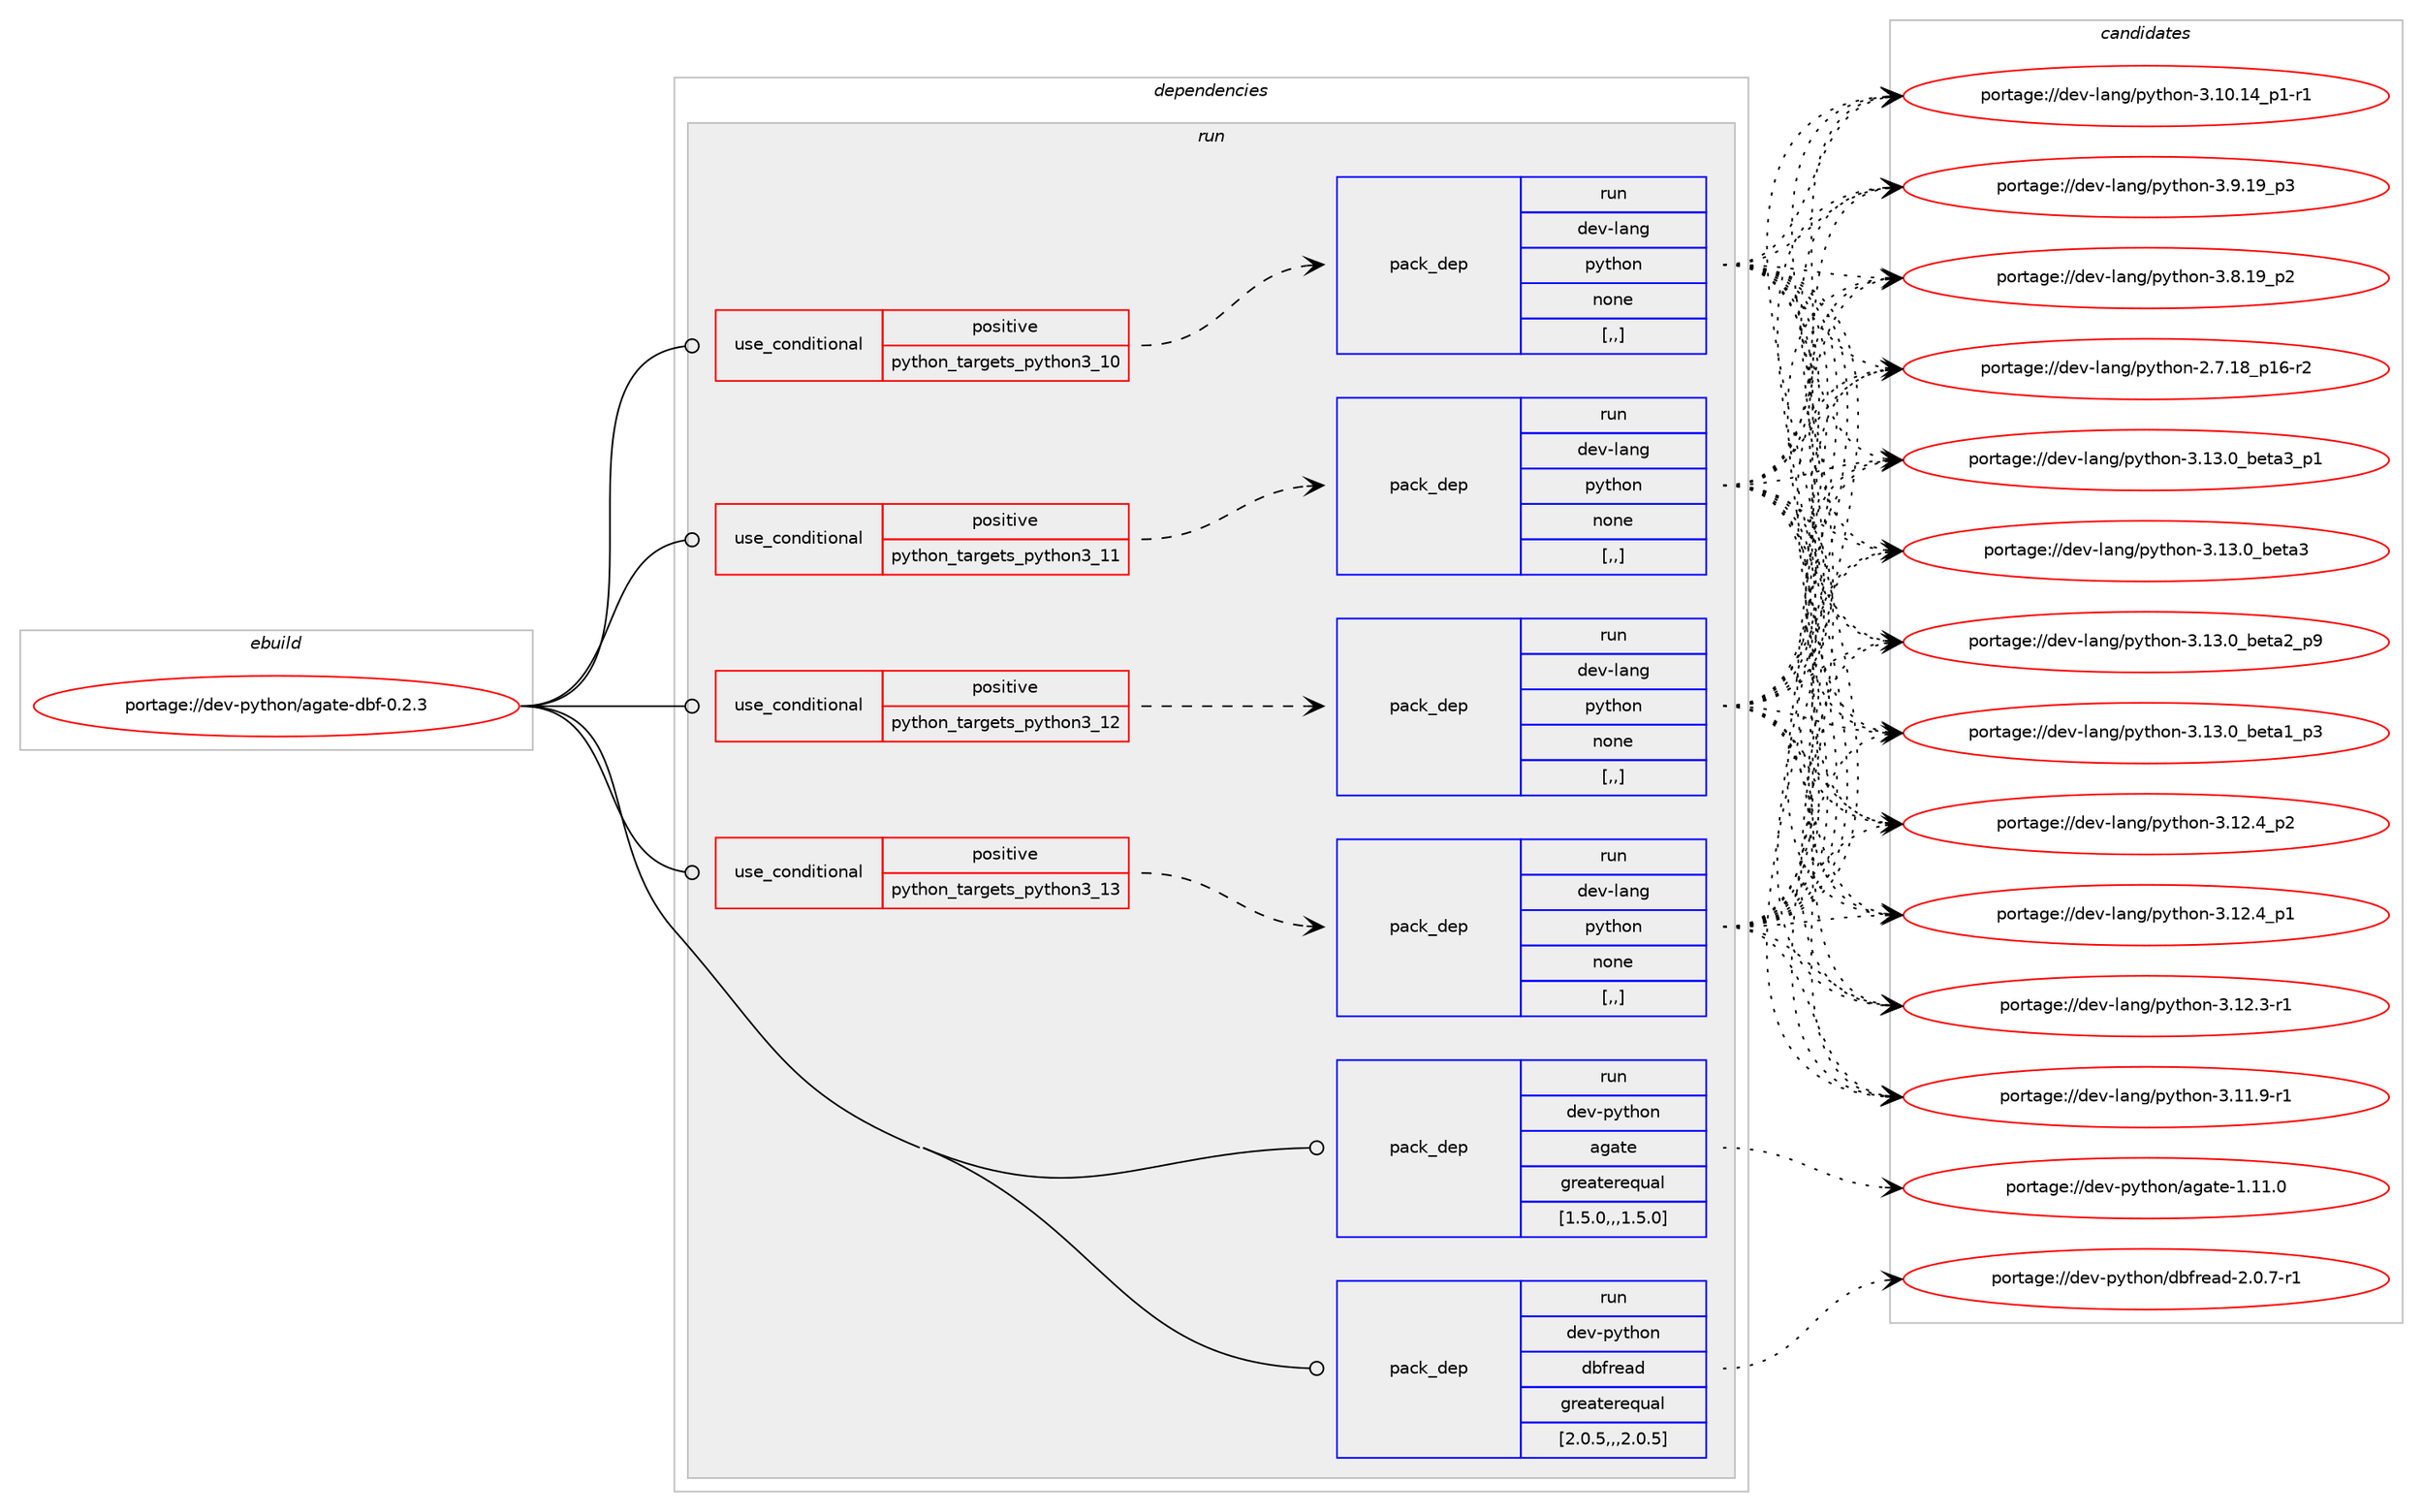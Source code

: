 digraph prolog {

# *************
# Graph options
# *************

newrank=true;
concentrate=true;
compound=true;
graph [rankdir=LR,fontname=Helvetica,fontsize=10,ranksep=1.5];#, ranksep=2.5, nodesep=0.2];
edge  [arrowhead=vee];
node  [fontname=Helvetica,fontsize=10];

# **********
# The ebuild
# **********

subgraph cluster_leftcol {
color=gray;
label=<<i>ebuild</i>>;
id [label="portage://dev-python/agate-dbf-0.2.3", color=red, width=4, href="../dev-python/agate-dbf-0.2.3.svg"];
}

# ****************
# The dependencies
# ****************

subgraph cluster_midcol {
color=gray;
label=<<i>dependencies</i>>;
subgraph cluster_compile {
fillcolor="#eeeeee";
style=filled;
label=<<i>compile</i>>;
}
subgraph cluster_compileandrun {
fillcolor="#eeeeee";
style=filled;
label=<<i>compile and run</i>>;
}
subgraph cluster_run {
fillcolor="#eeeeee";
style=filled;
label=<<i>run</i>>;
subgraph cond30687 {
dependency141223 [label=<<TABLE BORDER="0" CELLBORDER="1" CELLSPACING="0" CELLPADDING="4"><TR><TD ROWSPAN="3" CELLPADDING="10">use_conditional</TD></TR><TR><TD>positive</TD></TR><TR><TD>python_targets_python3_10</TD></TR></TABLE>>, shape=none, color=red];
subgraph pack109293 {
dependency141224 [label=<<TABLE BORDER="0" CELLBORDER="1" CELLSPACING="0" CELLPADDING="4" WIDTH="220"><TR><TD ROWSPAN="6" CELLPADDING="30">pack_dep</TD></TR><TR><TD WIDTH="110">run</TD></TR><TR><TD>dev-lang</TD></TR><TR><TD>python</TD></TR><TR><TD>none</TD></TR><TR><TD>[,,]</TD></TR></TABLE>>, shape=none, color=blue];
}
dependency141223:e -> dependency141224:w [weight=20,style="dashed",arrowhead="vee"];
}
id:e -> dependency141223:w [weight=20,style="solid",arrowhead="odot"];
subgraph cond30688 {
dependency141225 [label=<<TABLE BORDER="0" CELLBORDER="1" CELLSPACING="0" CELLPADDING="4"><TR><TD ROWSPAN="3" CELLPADDING="10">use_conditional</TD></TR><TR><TD>positive</TD></TR><TR><TD>python_targets_python3_11</TD></TR></TABLE>>, shape=none, color=red];
subgraph pack109294 {
dependency141226 [label=<<TABLE BORDER="0" CELLBORDER="1" CELLSPACING="0" CELLPADDING="4" WIDTH="220"><TR><TD ROWSPAN="6" CELLPADDING="30">pack_dep</TD></TR><TR><TD WIDTH="110">run</TD></TR><TR><TD>dev-lang</TD></TR><TR><TD>python</TD></TR><TR><TD>none</TD></TR><TR><TD>[,,]</TD></TR></TABLE>>, shape=none, color=blue];
}
dependency141225:e -> dependency141226:w [weight=20,style="dashed",arrowhead="vee"];
}
id:e -> dependency141225:w [weight=20,style="solid",arrowhead="odot"];
subgraph cond30689 {
dependency141227 [label=<<TABLE BORDER="0" CELLBORDER="1" CELLSPACING="0" CELLPADDING="4"><TR><TD ROWSPAN="3" CELLPADDING="10">use_conditional</TD></TR><TR><TD>positive</TD></TR><TR><TD>python_targets_python3_12</TD></TR></TABLE>>, shape=none, color=red];
subgraph pack109295 {
dependency141228 [label=<<TABLE BORDER="0" CELLBORDER="1" CELLSPACING="0" CELLPADDING="4" WIDTH="220"><TR><TD ROWSPAN="6" CELLPADDING="30">pack_dep</TD></TR><TR><TD WIDTH="110">run</TD></TR><TR><TD>dev-lang</TD></TR><TR><TD>python</TD></TR><TR><TD>none</TD></TR><TR><TD>[,,]</TD></TR></TABLE>>, shape=none, color=blue];
}
dependency141227:e -> dependency141228:w [weight=20,style="dashed",arrowhead="vee"];
}
id:e -> dependency141227:w [weight=20,style="solid",arrowhead="odot"];
subgraph cond30690 {
dependency141229 [label=<<TABLE BORDER="0" CELLBORDER="1" CELLSPACING="0" CELLPADDING="4"><TR><TD ROWSPAN="3" CELLPADDING="10">use_conditional</TD></TR><TR><TD>positive</TD></TR><TR><TD>python_targets_python3_13</TD></TR></TABLE>>, shape=none, color=red];
subgraph pack109296 {
dependency141230 [label=<<TABLE BORDER="0" CELLBORDER="1" CELLSPACING="0" CELLPADDING="4" WIDTH="220"><TR><TD ROWSPAN="6" CELLPADDING="30">pack_dep</TD></TR><TR><TD WIDTH="110">run</TD></TR><TR><TD>dev-lang</TD></TR><TR><TD>python</TD></TR><TR><TD>none</TD></TR><TR><TD>[,,]</TD></TR></TABLE>>, shape=none, color=blue];
}
dependency141229:e -> dependency141230:w [weight=20,style="dashed",arrowhead="vee"];
}
id:e -> dependency141229:w [weight=20,style="solid",arrowhead="odot"];
subgraph pack109297 {
dependency141231 [label=<<TABLE BORDER="0" CELLBORDER="1" CELLSPACING="0" CELLPADDING="4" WIDTH="220"><TR><TD ROWSPAN="6" CELLPADDING="30">pack_dep</TD></TR><TR><TD WIDTH="110">run</TD></TR><TR><TD>dev-python</TD></TR><TR><TD>agate</TD></TR><TR><TD>greaterequal</TD></TR><TR><TD>[1.5.0,,,1.5.0]</TD></TR></TABLE>>, shape=none, color=blue];
}
id:e -> dependency141231:w [weight=20,style="solid",arrowhead="odot"];
subgraph pack109298 {
dependency141232 [label=<<TABLE BORDER="0" CELLBORDER="1" CELLSPACING="0" CELLPADDING="4" WIDTH="220"><TR><TD ROWSPAN="6" CELLPADDING="30">pack_dep</TD></TR><TR><TD WIDTH="110">run</TD></TR><TR><TD>dev-python</TD></TR><TR><TD>dbfread</TD></TR><TR><TD>greaterequal</TD></TR><TR><TD>[2.0.5,,,2.0.5]</TD></TR></TABLE>>, shape=none, color=blue];
}
id:e -> dependency141232:w [weight=20,style="solid",arrowhead="odot"];
}
}

# **************
# The candidates
# **************

subgraph cluster_choices {
rank=same;
color=gray;
label=<<i>candidates</i>>;

subgraph choice109293 {
color=black;
nodesep=1;
choice10010111845108971101034711212111610411111045514649514648959810111697519511249 [label="portage://dev-lang/python-3.13.0_beta3_p1", color=red, width=4,href="../dev-lang/python-3.13.0_beta3_p1.svg"];
choice1001011184510897110103471121211161041111104551464951464895981011169751 [label="portage://dev-lang/python-3.13.0_beta3", color=red, width=4,href="../dev-lang/python-3.13.0_beta3.svg"];
choice10010111845108971101034711212111610411111045514649514648959810111697509511257 [label="portage://dev-lang/python-3.13.0_beta2_p9", color=red, width=4,href="../dev-lang/python-3.13.0_beta2_p9.svg"];
choice10010111845108971101034711212111610411111045514649514648959810111697499511251 [label="portage://dev-lang/python-3.13.0_beta1_p3", color=red, width=4,href="../dev-lang/python-3.13.0_beta1_p3.svg"];
choice100101118451089711010347112121116104111110455146495046529511250 [label="portage://dev-lang/python-3.12.4_p2", color=red, width=4,href="../dev-lang/python-3.12.4_p2.svg"];
choice100101118451089711010347112121116104111110455146495046529511249 [label="portage://dev-lang/python-3.12.4_p1", color=red, width=4,href="../dev-lang/python-3.12.4_p1.svg"];
choice100101118451089711010347112121116104111110455146495046514511449 [label="portage://dev-lang/python-3.12.3-r1", color=red, width=4,href="../dev-lang/python-3.12.3-r1.svg"];
choice100101118451089711010347112121116104111110455146494946574511449 [label="portage://dev-lang/python-3.11.9-r1", color=red, width=4,href="../dev-lang/python-3.11.9-r1.svg"];
choice100101118451089711010347112121116104111110455146494846495295112494511449 [label="portage://dev-lang/python-3.10.14_p1-r1", color=red, width=4,href="../dev-lang/python-3.10.14_p1-r1.svg"];
choice100101118451089711010347112121116104111110455146574649579511251 [label="portage://dev-lang/python-3.9.19_p3", color=red, width=4,href="../dev-lang/python-3.9.19_p3.svg"];
choice100101118451089711010347112121116104111110455146564649579511250 [label="portage://dev-lang/python-3.8.19_p2", color=red, width=4,href="../dev-lang/python-3.8.19_p2.svg"];
choice100101118451089711010347112121116104111110455046554649569511249544511450 [label="portage://dev-lang/python-2.7.18_p16-r2", color=red, width=4,href="../dev-lang/python-2.7.18_p16-r2.svg"];
dependency141224:e -> choice10010111845108971101034711212111610411111045514649514648959810111697519511249:w [style=dotted,weight="100"];
dependency141224:e -> choice1001011184510897110103471121211161041111104551464951464895981011169751:w [style=dotted,weight="100"];
dependency141224:e -> choice10010111845108971101034711212111610411111045514649514648959810111697509511257:w [style=dotted,weight="100"];
dependency141224:e -> choice10010111845108971101034711212111610411111045514649514648959810111697499511251:w [style=dotted,weight="100"];
dependency141224:e -> choice100101118451089711010347112121116104111110455146495046529511250:w [style=dotted,weight="100"];
dependency141224:e -> choice100101118451089711010347112121116104111110455146495046529511249:w [style=dotted,weight="100"];
dependency141224:e -> choice100101118451089711010347112121116104111110455146495046514511449:w [style=dotted,weight="100"];
dependency141224:e -> choice100101118451089711010347112121116104111110455146494946574511449:w [style=dotted,weight="100"];
dependency141224:e -> choice100101118451089711010347112121116104111110455146494846495295112494511449:w [style=dotted,weight="100"];
dependency141224:e -> choice100101118451089711010347112121116104111110455146574649579511251:w [style=dotted,weight="100"];
dependency141224:e -> choice100101118451089711010347112121116104111110455146564649579511250:w [style=dotted,weight="100"];
dependency141224:e -> choice100101118451089711010347112121116104111110455046554649569511249544511450:w [style=dotted,weight="100"];
}
subgraph choice109294 {
color=black;
nodesep=1;
choice10010111845108971101034711212111610411111045514649514648959810111697519511249 [label="portage://dev-lang/python-3.13.0_beta3_p1", color=red, width=4,href="../dev-lang/python-3.13.0_beta3_p1.svg"];
choice1001011184510897110103471121211161041111104551464951464895981011169751 [label="portage://dev-lang/python-3.13.0_beta3", color=red, width=4,href="../dev-lang/python-3.13.0_beta3.svg"];
choice10010111845108971101034711212111610411111045514649514648959810111697509511257 [label="portage://dev-lang/python-3.13.0_beta2_p9", color=red, width=4,href="../dev-lang/python-3.13.0_beta2_p9.svg"];
choice10010111845108971101034711212111610411111045514649514648959810111697499511251 [label="portage://dev-lang/python-3.13.0_beta1_p3", color=red, width=4,href="../dev-lang/python-3.13.0_beta1_p3.svg"];
choice100101118451089711010347112121116104111110455146495046529511250 [label="portage://dev-lang/python-3.12.4_p2", color=red, width=4,href="../dev-lang/python-3.12.4_p2.svg"];
choice100101118451089711010347112121116104111110455146495046529511249 [label="portage://dev-lang/python-3.12.4_p1", color=red, width=4,href="../dev-lang/python-3.12.4_p1.svg"];
choice100101118451089711010347112121116104111110455146495046514511449 [label="portage://dev-lang/python-3.12.3-r1", color=red, width=4,href="../dev-lang/python-3.12.3-r1.svg"];
choice100101118451089711010347112121116104111110455146494946574511449 [label="portage://dev-lang/python-3.11.9-r1", color=red, width=4,href="../dev-lang/python-3.11.9-r1.svg"];
choice100101118451089711010347112121116104111110455146494846495295112494511449 [label="portage://dev-lang/python-3.10.14_p1-r1", color=red, width=4,href="../dev-lang/python-3.10.14_p1-r1.svg"];
choice100101118451089711010347112121116104111110455146574649579511251 [label="portage://dev-lang/python-3.9.19_p3", color=red, width=4,href="../dev-lang/python-3.9.19_p3.svg"];
choice100101118451089711010347112121116104111110455146564649579511250 [label="portage://dev-lang/python-3.8.19_p2", color=red, width=4,href="../dev-lang/python-3.8.19_p2.svg"];
choice100101118451089711010347112121116104111110455046554649569511249544511450 [label="portage://dev-lang/python-2.7.18_p16-r2", color=red, width=4,href="../dev-lang/python-2.7.18_p16-r2.svg"];
dependency141226:e -> choice10010111845108971101034711212111610411111045514649514648959810111697519511249:w [style=dotted,weight="100"];
dependency141226:e -> choice1001011184510897110103471121211161041111104551464951464895981011169751:w [style=dotted,weight="100"];
dependency141226:e -> choice10010111845108971101034711212111610411111045514649514648959810111697509511257:w [style=dotted,weight="100"];
dependency141226:e -> choice10010111845108971101034711212111610411111045514649514648959810111697499511251:w [style=dotted,weight="100"];
dependency141226:e -> choice100101118451089711010347112121116104111110455146495046529511250:w [style=dotted,weight="100"];
dependency141226:e -> choice100101118451089711010347112121116104111110455146495046529511249:w [style=dotted,weight="100"];
dependency141226:e -> choice100101118451089711010347112121116104111110455146495046514511449:w [style=dotted,weight="100"];
dependency141226:e -> choice100101118451089711010347112121116104111110455146494946574511449:w [style=dotted,weight="100"];
dependency141226:e -> choice100101118451089711010347112121116104111110455146494846495295112494511449:w [style=dotted,weight="100"];
dependency141226:e -> choice100101118451089711010347112121116104111110455146574649579511251:w [style=dotted,weight="100"];
dependency141226:e -> choice100101118451089711010347112121116104111110455146564649579511250:w [style=dotted,weight="100"];
dependency141226:e -> choice100101118451089711010347112121116104111110455046554649569511249544511450:w [style=dotted,weight="100"];
}
subgraph choice109295 {
color=black;
nodesep=1;
choice10010111845108971101034711212111610411111045514649514648959810111697519511249 [label="portage://dev-lang/python-3.13.0_beta3_p1", color=red, width=4,href="../dev-lang/python-3.13.0_beta3_p1.svg"];
choice1001011184510897110103471121211161041111104551464951464895981011169751 [label="portage://dev-lang/python-3.13.0_beta3", color=red, width=4,href="../dev-lang/python-3.13.0_beta3.svg"];
choice10010111845108971101034711212111610411111045514649514648959810111697509511257 [label="portage://dev-lang/python-3.13.0_beta2_p9", color=red, width=4,href="../dev-lang/python-3.13.0_beta2_p9.svg"];
choice10010111845108971101034711212111610411111045514649514648959810111697499511251 [label="portage://dev-lang/python-3.13.0_beta1_p3", color=red, width=4,href="../dev-lang/python-3.13.0_beta1_p3.svg"];
choice100101118451089711010347112121116104111110455146495046529511250 [label="portage://dev-lang/python-3.12.4_p2", color=red, width=4,href="../dev-lang/python-3.12.4_p2.svg"];
choice100101118451089711010347112121116104111110455146495046529511249 [label="portage://dev-lang/python-3.12.4_p1", color=red, width=4,href="../dev-lang/python-3.12.4_p1.svg"];
choice100101118451089711010347112121116104111110455146495046514511449 [label="portage://dev-lang/python-3.12.3-r1", color=red, width=4,href="../dev-lang/python-3.12.3-r1.svg"];
choice100101118451089711010347112121116104111110455146494946574511449 [label="portage://dev-lang/python-3.11.9-r1", color=red, width=4,href="../dev-lang/python-3.11.9-r1.svg"];
choice100101118451089711010347112121116104111110455146494846495295112494511449 [label="portage://dev-lang/python-3.10.14_p1-r1", color=red, width=4,href="../dev-lang/python-3.10.14_p1-r1.svg"];
choice100101118451089711010347112121116104111110455146574649579511251 [label="portage://dev-lang/python-3.9.19_p3", color=red, width=4,href="../dev-lang/python-3.9.19_p3.svg"];
choice100101118451089711010347112121116104111110455146564649579511250 [label="portage://dev-lang/python-3.8.19_p2", color=red, width=4,href="../dev-lang/python-3.8.19_p2.svg"];
choice100101118451089711010347112121116104111110455046554649569511249544511450 [label="portage://dev-lang/python-2.7.18_p16-r2", color=red, width=4,href="../dev-lang/python-2.7.18_p16-r2.svg"];
dependency141228:e -> choice10010111845108971101034711212111610411111045514649514648959810111697519511249:w [style=dotted,weight="100"];
dependency141228:e -> choice1001011184510897110103471121211161041111104551464951464895981011169751:w [style=dotted,weight="100"];
dependency141228:e -> choice10010111845108971101034711212111610411111045514649514648959810111697509511257:w [style=dotted,weight="100"];
dependency141228:e -> choice10010111845108971101034711212111610411111045514649514648959810111697499511251:w [style=dotted,weight="100"];
dependency141228:e -> choice100101118451089711010347112121116104111110455146495046529511250:w [style=dotted,weight="100"];
dependency141228:e -> choice100101118451089711010347112121116104111110455146495046529511249:w [style=dotted,weight="100"];
dependency141228:e -> choice100101118451089711010347112121116104111110455146495046514511449:w [style=dotted,weight="100"];
dependency141228:e -> choice100101118451089711010347112121116104111110455146494946574511449:w [style=dotted,weight="100"];
dependency141228:e -> choice100101118451089711010347112121116104111110455146494846495295112494511449:w [style=dotted,weight="100"];
dependency141228:e -> choice100101118451089711010347112121116104111110455146574649579511251:w [style=dotted,weight="100"];
dependency141228:e -> choice100101118451089711010347112121116104111110455146564649579511250:w [style=dotted,weight="100"];
dependency141228:e -> choice100101118451089711010347112121116104111110455046554649569511249544511450:w [style=dotted,weight="100"];
}
subgraph choice109296 {
color=black;
nodesep=1;
choice10010111845108971101034711212111610411111045514649514648959810111697519511249 [label="portage://dev-lang/python-3.13.0_beta3_p1", color=red, width=4,href="../dev-lang/python-3.13.0_beta3_p1.svg"];
choice1001011184510897110103471121211161041111104551464951464895981011169751 [label="portage://dev-lang/python-3.13.0_beta3", color=red, width=4,href="../dev-lang/python-3.13.0_beta3.svg"];
choice10010111845108971101034711212111610411111045514649514648959810111697509511257 [label="portage://dev-lang/python-3.13.0_beta2_p9", color=red, width=4,href="../dev-lang/python-3.13.0_beta2_p9.svg"];
choice10010111845108971101034711212111610411111045514649514648959810111697499511251 [label="portage://dev-lang/python-3.13.0_beta1_p3", color=red, width=4,href="../dev-lang/python-3.13.0_beta1_p3.svg"];
choice100101118451089711010347112121116104111110455146495046529511250 [label="portage://dev-lang/python-3.12.4_p2", color=red, width=4,href="../dev-lang/python-3.12.4_p2.svg"];
choice100101118451089711010347112121116104111110455146495046529511249 [label="portage://dev-lang/python-3.12.4_p1", color=red, width=4,href="../dev-lang/python-3.12.4_p1.svg"];
choice100101118451089711010347112121116104111110455146495046514511449 [label="portage://dev-lang/python-3.12.3-r1", color=red, width=4,href="../dev-lang/python-3.12.3-r1.svg"];
choice100101118451089711010347112121116104111110455146494946574511449 [label="portage://dev-lang/python-3.11.9-r1", color=red, width=4,href="../dev-lang/python-3.11.9-r1.svg"];
choice100101118451089711010347112121116104111110455146494846495295112494511449 [label="portage://dev-lang/python-3.10.14_p1-r1", color=red, width=4,href="../dev-lang/python-3.10.14_p1-r1.svg"];
choice100101118451089711010347112121116104111110455146574649579511251 [label="portage://dev-lang/python-3.9.19_p3", color=red, width=4,href="../dev-lang/python-3.9.19_p3.svg"];
choice100101118451089711010347112121116104111110455146564649579511250 [label="portage://dev-lang/python-3.8.19_p2", color=red, width=4,href="../dev-lang/python-3.8.19_p2.svg"];
choice100101118451089711010347112121116104111110455046554649569511249544511450 [label="portage://dev-lang/python-2.7.18_p16-r2", color=red, width=4,href="../dev-lang/python-2.7.18_p16-r2.svg"];
dependency141230:e -> choice10010111845108971101034711212111610411111045514649514648959810111697519511249:w [style=dotted,weight="100"];
dependency141230:e -> choice1001011184510897110103471121211161041111104551464951464895981011169751:w [style=dotted,weight="100"];
dependency141230:e -> choice10010111845108971101034711212111610411111045514649514648959810111697509511257:w [style=dotted,weight="100"];
dependency141230:e -> choice10010111845108971101034711212111610411111045514649514648959810111697499511251:w [style=dotted,weight="100"];
dependency141230:e -> choice100101118451089711010347112121116104111110455146495046529511250:w [style=dotted,weight="100"];
dependency141230:e -> choice100101118451089711010347112121116104111110455146495046529511249:w [style=dotted,weight="100"];
dependency141230:e -> choice100101118451089711010347112121116104111110455146495046514511449:w [style=dotted,weight="100"];
dependency141230:e -> choice100101118451089711010347112121116104111110455146494946574511449:w [style=dotted,weight="100"];
dependency141230:e -> choice100101118451089711010347112121116104111110455146494846495295112494511449:w [style=dotted,weight="100"];
dependency141230:e -> choice100101118451089711010347112121116104111110455146574649579511251:w [style=dotted,weight="100"];
dependency141230:e -> choice100101118451089711010347112121116104111110455146564649579511250:w [style=dotted,weight="100"];
dependency141230:e -> choice100101118451089711010347112121116104111110455046554649569511249544511450:w [style=dotted,weight="100"];
}
subgraph choice109297 {
color=black;
nodesep=1;
choice1001011184511212111610411111047971039711610145494649494648 [label="portage://dev-python/agate-1.11.0", color=red, width=4,href="../dev-python/agate-1.11.0.svg"];
dependency141231:e -> choice1001011184511212111610411111047971039711610145494649494648:w [style=dotted,weight="100"];
}
subgraph choice109298 {
color=black;
nodesep=1;
choice100101118451121211161041111104710098102114101971004550464846554511449 [label="portage://dev-python/dbfread-2.0.7-r1", color=red, width=4,href="../dev-python/dbfread-2.0.7-r1.svg"];
dependency141232:e -> choice100101118451121211161041111104710098102114101971004550464846554511449:w [style=dotted,weight="100"];
}
}

}
